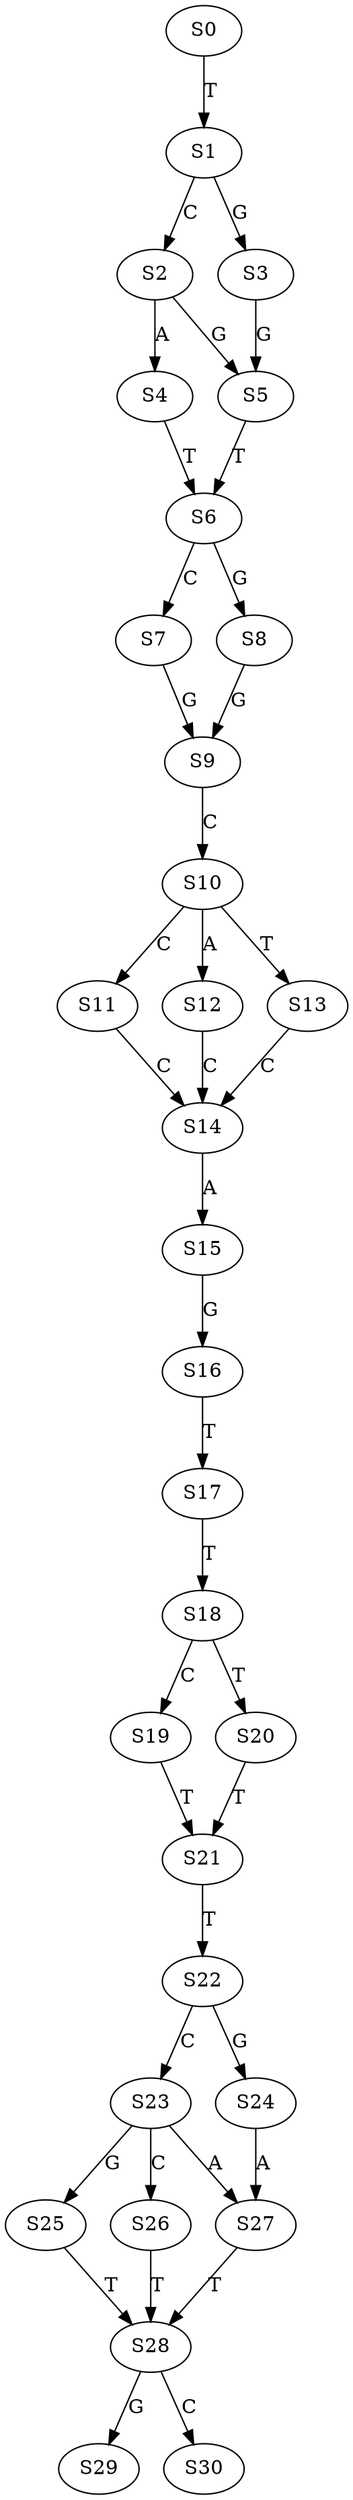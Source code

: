 strict digraph  {
	S0 -> S1 [ label = T ];
	S1 -> S2 [ label = C ];
	S1 -> S3 [ label = G ];
	S2 -> S4 [ label = A ];
	S2 -> S5 [ label = G ];
	S3 -> S5 [ label = G ];
	S4 -> S6 [ label = T ];
	S5 -> S6 [ label = T ];
	S6 -> S7 [ label = C ];
	S6 -> S8 [ label = G ];
	S7 -> S9 [ label = G ];
	S8 -> S9 [ label = G ];
	S9 -> S10 [ label = C ];
	S10 -> S11 [ label = C ];
	S10 -> S12 [ label = A ];
	S10 -> S13 [ label = T ];
	S11 -> S14 [ label = C ];
	S12 -> S14 [ label = C ];
	S13 -> S14 [ label = C ];
	S14 -> S15 [ label = A ];
	S15 -> S16 [ label = G ];
	S16 -> S17 [ label = T ];
	S17 -> S18 [ label = T ];
	S18 -> S19 [ label = C ];
	S18 -> S20 [ label = T ];
	S19 -> S21 [ label = T ];
	S20 -> S21 [ label = T ];
	S21 -> S22 [ label = T ];
	S22 -> S23 [ label = C ];
	S22 -> S24 [ label = G ];
	S23 -> S25 [ label = G ];
	S23 -> S26 [ label = C ];
	S23 -> S27 [ label = A ];
	S24 -> S27 [ label = A ];
	S25 -> S28 [ label = T ];
	S26 -> S28 [ label = T ];
	S27 -> S28 [ label = T ];
	S28 -> S29 [ label = G ];
	S28 -> S30 [ label = C ];
}
